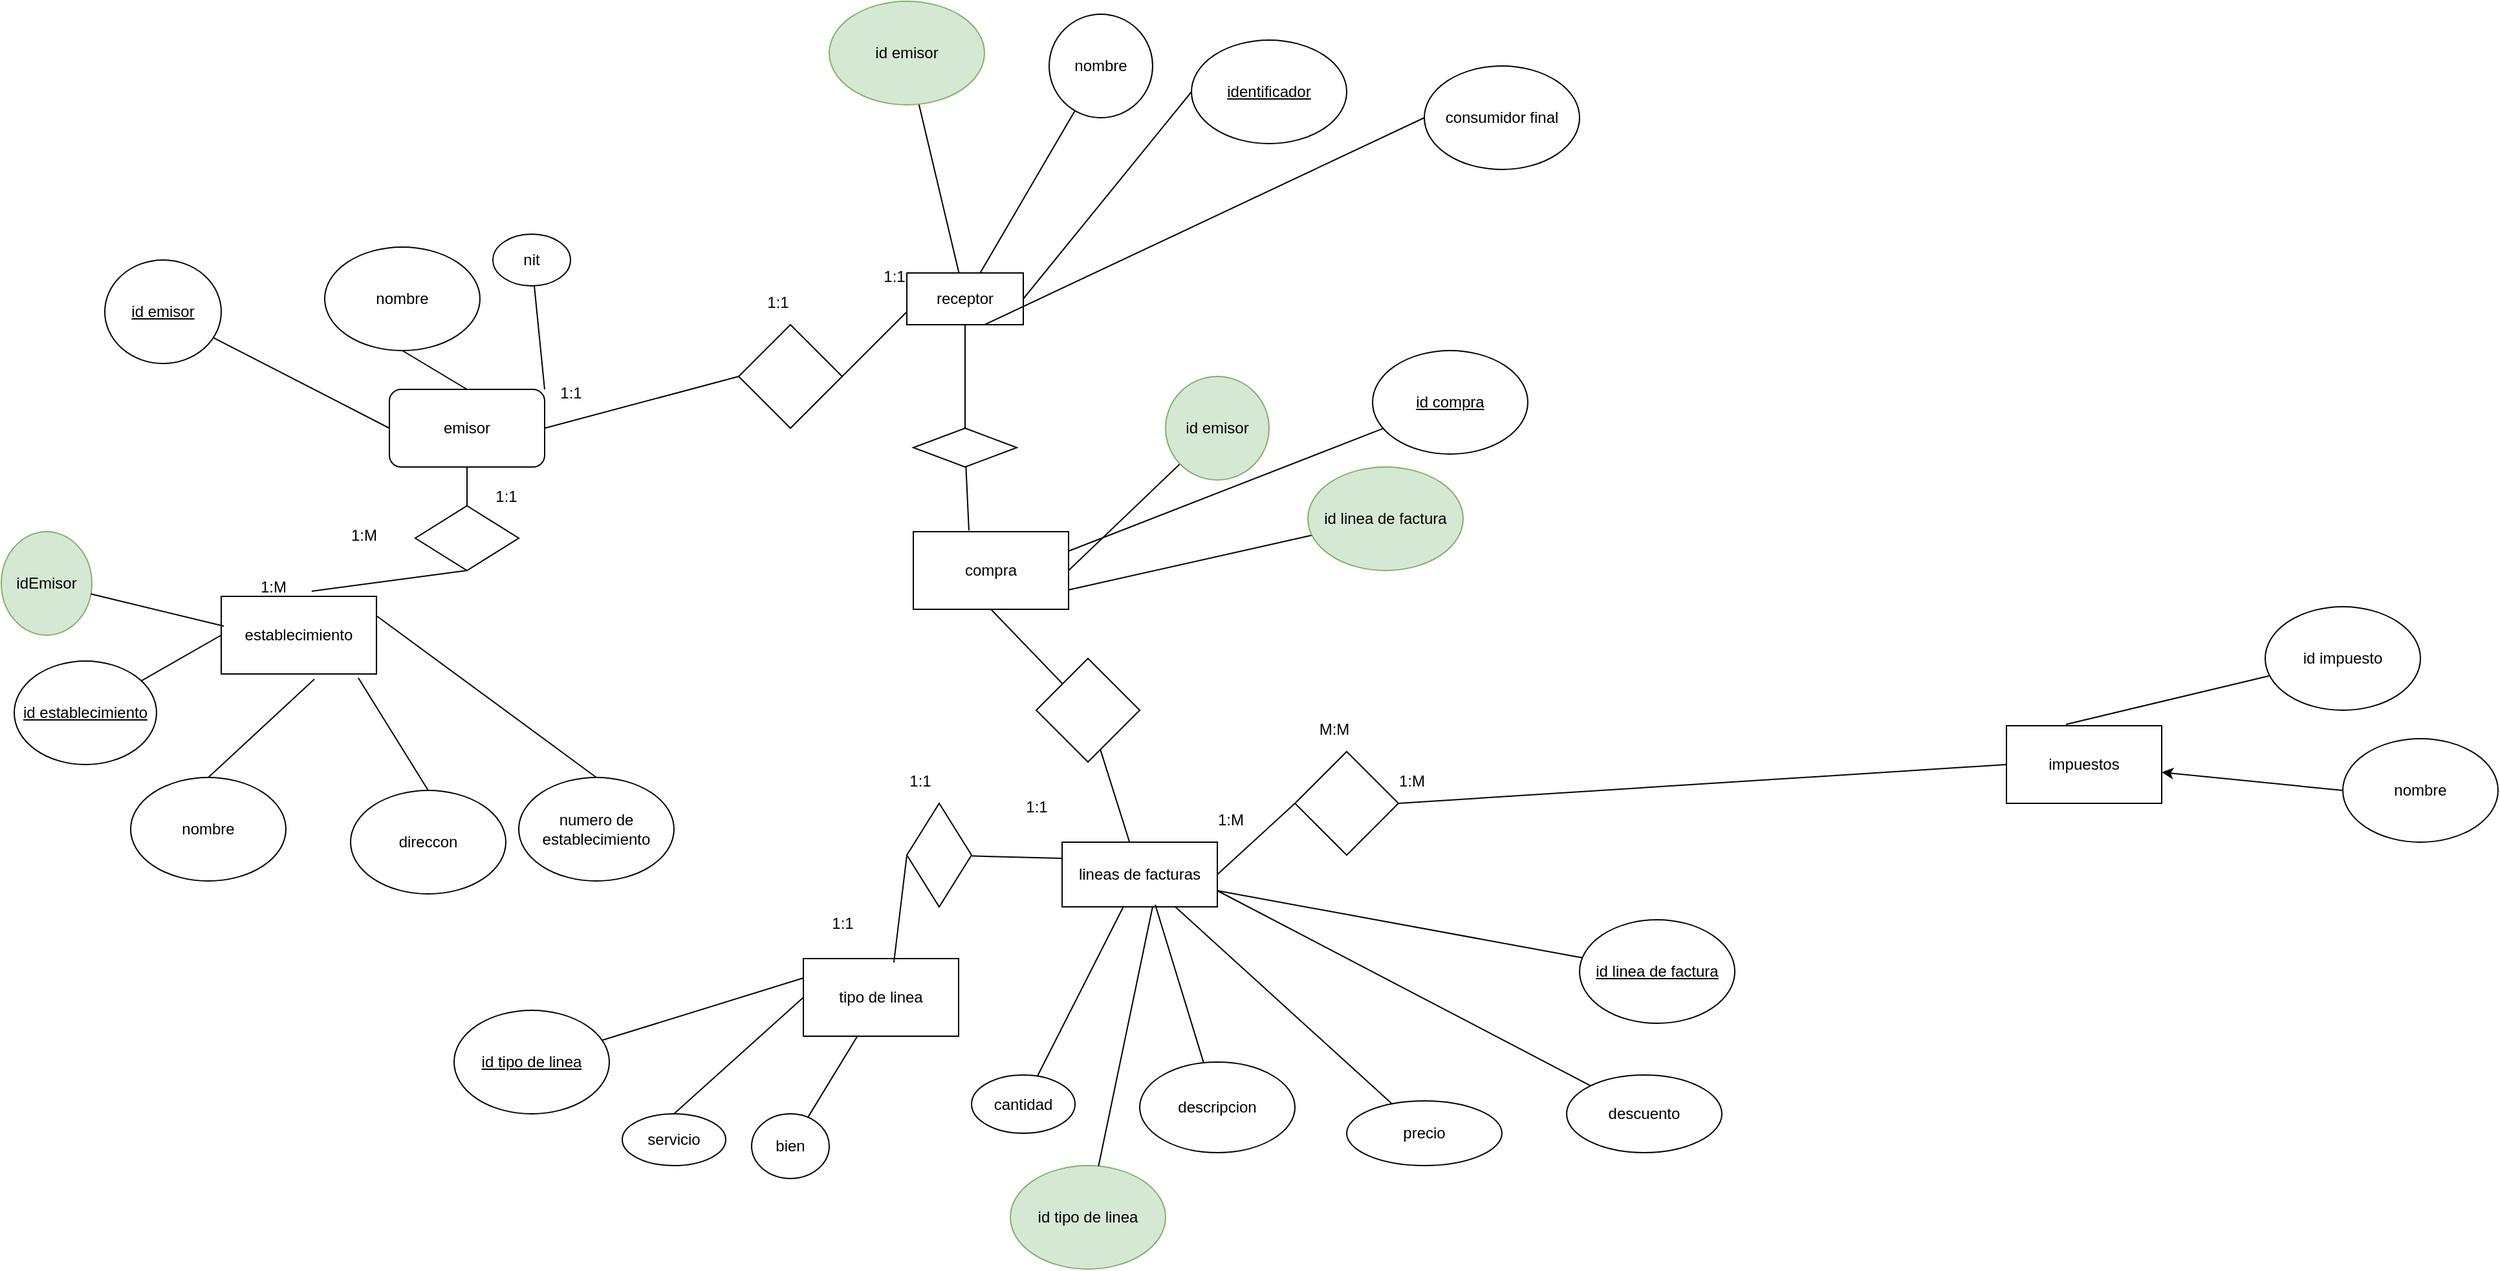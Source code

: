 <mxfile version="22.1.4" type="github">
  <diagram name="Page-1" id="UA9pDn7yf_OZCyPK_xhW">
    <mxGraphModel dx="1834" dy="1182" grid="1" gridSize="10" guides="1" tooltips="1" connect="1" arrows="1" fold="1" page="0" pageScale="1" pageWidth="850" pageHeight="1100" math="0" shadow="0">
      <root>
        <mxCell id="0" />
        <mxCell id="1" parent="0" />
        <mxCell id="GX3tsyWPHx_HMmt3CxA1-8" style="orthogonalLoop=1;jettySize=auto;html=1;exitX=0.5;exitY=0;exitDx=0;exitDy=0;entryX=0.5;entryY=1;entryDx=0;entryDy=0;rounded=0;endArrow=none;endFill=0;" edge="1" parent="1" source="GX3tsyWPHx_HMmt3CxA1-2" target="GX3tsyWPHx_HMmt3CxA1-3">
          <mxGeometry relative="1" as="geometry" />
        </mxCell>
        <mxCell id="GX3tsyWPHx_HMmt3CxA1-31" style="rounded=0;orthogonalLoop=1;jettySize=auto;html=1;exitX=1;exitY=0.5;exitDx=0;exitDy=0;entryX=0;entryY=0.5;entryDx=0;entryDy=0;endArrow=none;endFill=0;" edge="1" parent="1" source="GX3tsyWPHx_HMmt3CxA1-2" target="GX3tsyWPHx_HMmt3CxA1-30">
          <mxGeometry relative="1" as="geometry" />
        </mxCell>
        <mxCell id="GX3tsyWPHx_HMmt3CxA1-2" value="emisor" style="rounded=1;whiteSpace=wrap;html=1;" vertex="1" parent="1">
          <mxGeometry x="90" y="160" width="120" height="60" as="geometry" />
        </mxCell>
        <mxCell id="GX3tsyWPHx_HMmt3CxA1-3" value="nombre" style="ellipse;whiteSpace=wrap;html=1;" vertex="1" parent="1">
          <mxGeometry x="40" y="50" width="120" height="80" as="geometry" />
        </mxCell>
        <mxCell id="GX3tsyWPHx_HMmt3CxA1-10" style="rounded=0;orthogonalLoop=1;jettySize=auto;html=1;entryX=1;entryY=0;entryDx=0;entryDy=0;strokeColor=default;endArrow=none;endFill=0;" edge="1" parent="1" source="GX3tsyWPHx_HMmt3CxA1-4" target="GX3tsyWPHx_HMmt3CxA1-2">
          <mxGeometry relative="1" as="geometry" />
        </mxCell>
        <mxCell id="GX3tsyWPHx_HMmt3CxA1-4" value="nit" style="ellipse;whiteSpace=wrap;html=1;" vertex="1" parent="1">
          <mxGeometry x="170" y="40" width="60" height="40" as="geometry" />
        </mxCell>
        <mxCell id="GX3tsyWPHx_HMmt3CxA1-11" value="nombre" style="ellipse;whiteSpace=wrap;html=1;" vertex="1" parent="1">
          <mxGeometry x="-110" y="460" width="120" height="80" as="geometry" />
        </mxCell>
        <mxCell id="GX3tsyWPHx_HMmt3CxA1-14" style="rounded=0;orthogonalLoop=1;jettySize=auto;html=1;exitX=0.5;exitY=0;exitDx=0;exitDy=0;entryX=0.883;entryY=1.05;entryDx=0;entryDy=0;endArrow=none;endFill=0;entryPerimeter=0;" edge="1" parent="1" source="GX3tsyWPHx_HMmt3CxA1-12" target="GX3tsyWPHx_HMmt3CxA1-17">
          <mxGeometry relative="1" as="geometry">
            <mxPoint x="160" y="380" as="targetPoint" />
          </mxGeometry>
        </mxCell>
        <mxCell id="GX3tsyWPHx_HMmt3CxA1-12" value="direccon" style="ellipse;whiteSpace=wrap;html=1;" vertex="1" parent="1">
          <mxGeometry x="60" y="470" width="120" height="80" as="geometry" />
        </mxCell>
        <mxCell id="GX3tsyWPHx_HMmt3CxA1-13" style="rounded=0;orthogonalLoop=1;jettySize=auto;html=1;exitX=0.5;exitY=0;exitDx=0;exitDy=0;entryX=0.6;entryY=1.067;entryDx=0;entryDy=0;entryPerimeter=0;endArrow=none;endFill=0;" edge="1" parent="1" source="GX3tsyWPHx_HMmt3CxA1-11" target="GX3tsyWPHx_HMmt3CxA1-17">
          <mxGeometry relative="1" as="geometry">
            <mxPoint x="141.04" y="382.03" as="targetPoint" />
          </mxGeometry>
        </mxCell>
        <mxCell id="GX3tsyWPHx_HMmt3CxA1-17" value="establecimiento" style="rounded=0;whiteSpace=wrap;html=1;" vertex="1" parent="1">
          <mxGeometry x="-40" y="320" width="120" height="60" as="geometry" />
        </mxCell>
        <mxCell id="GX3tsyWPHx_HMmt3CxA1-19" style="rounded=0;orthogonalLoop=1;jettySize=auto;html=1;exitX=0.5;exitY=0;exitDx=0;exitDy=0;entryX=1;entryY=0.25;entryDx=0;entryDy=0;endArrow=none;endFill=0;" edge="1" parent="1" source="GX3tsyWPHx_HMmt3CxA1-18" target="GX3tsyWPHx_HMmt3CxA1-17">
          <mxGeometry relative="1" as="geometry" />
        </mxCell>
        <mxCell id="GX3tsyWPHx_HMmt3CxA1-18" value="numero de establecimiento" style="ellipse;whiteSpace=wrap;html=1;" vertex="1" parent="1">
          <mxGeometry x="190" y="460" width="120" height="80" as="geometry" />
        </mxCell>
        <mxCell id="GX3tsyWPHx_HMmt3CxA1-21" style="rounded=0;orthogonalLoop=1;jettySize=auto;html=1;entryX=0.5;entryY=1;entryDx=0;entryDy=0;endArrow=none;endFill=0;" edge="1" parent="1" source="GX3tsyWPHx_HMmt3CxA1-20" target="GX3tsyWPHx_HMmt3CxA1-2">
          <mxGeometry relative="1" as="geometry" />
        </mxCell>
        <mxCell id="GX3tsyWPHx_HMmt3CxA1-20" value="" style="rhombus;whiteSpace=wrap;html=1;" vertex="1" parent="1">
          <mxGeometry x="110" y="250" width="80" height="50" as="geometry" />
        </mxCell>
        <mxCell id="GX3tsyWPHx_HMmt3CxA1-22" style="rounded=0;orthogonalLoop=1;jettySize=auto;html=1;exitX=0.5;exitY=1;exitDx=0;exitDy=0;entryX=0.583;entryY=-0.067;entryDx=0;entryDy=0;entryPerimeter=0;endArrow=none;endFill=0;" edge="1" parent="1" source="GX3tsyWPHx_HMmt3CxA1-20" target="GX3tsyWPHx_HMmt3CxA1-17">
          <mxGeometry relative="1" as="geometry" />
        </mxCell>
        <mxCell id="GX3tsyWPHx_HMmt3CxA1-23" value="receptor" style="rounded=0;whiteSpace=wrap;html=1;" vertex="1" parent="1">
          <mxGeometry x="490" y="70" width="90" height="40" as="geometry" />
        </mxCell>
        <mxCell id="GX3tsyWPHx_HMmt3CxA1-27" style="rounded=0;orthogonalLoop=1;jettySize=auto;html=1;endArrow=none;endFill=0;" edge="1" parent="1" source="GX3tsyWPHx_HMmt3CxA1-24" target="GX3tsyWPHx_HMmt3CxA1-23">
          <mxGeometry relative="1" as="geometry" />
        </mxCell>
        <mxCell id="GX3tsyWPHx_HMmt3CxA1-24" value="nombre" style="ellipse;whiteSpace=wrap;html=1;" vertex="1" parent="1">
          <mxGeometry x="600" y="-130" width="80" height="80" as="geometry" />
        </mxCell>
        <mxCell id="GX3tsyWPHx_HMmt3CxA1-28" style="rounded=0;orthogonalLoop=1;jettySize=auto;html=1;exitX=0;exitY=0.5;exitDx=0;exitDy=0;entryX=1;entryY=0.5;entryDx=0;entryDy=0;endArrow=none;endFill=0;" edge="1" parent="1" source="GX3tsyWPHx_HMmt3CxA1-25" target="GX3tsyWPHx_HMmt3CxA1-23">
          <mxGeometry relative="1" as="geometry" />
        </mxCell>
        <mxCell id="GX3tsyWPHx_HMmt3CxA1-25" value="&lt;u&gt;identificador&lt;/u&gt;" style="ellipse;whiteSpace=wrap;html=1;" vertex="1" parent="1">
          <mxGeometry x="710" y="-110" width="120" height="80" as="geometry" />
        </mxCell>
        <mxCell id="GX3tsyWPHx_HMmt3CxA1-26" value="consumidor final" style="ellipse;whiteSpace=wrap;html=1;" vertex="1" parent="1">
          <mxGeometry x="890" y="-90" width="120" height="80" as="geometry" />
        </mxCell>
        <mxCell id="GX3tsyWPHx_HMmt3CxA1-29" style="rounded=0;orthogonalLoop=1;jettySize=auto;html=1;exitX=0;exitY=0.5;exitDx=0;exitDy=0;entryX=0.667;entryY=1;entryDx=0;entryDy=0;entryPerimeter=0;endArrow=none;endFill=0;" edge="1" parent="1" source="GX3tsyWPHx_HMmt3CxA1-26" target="GX3tsyWPHx_HMmt3CxA1-23">
          <mxGeometry relative="1" as="geometry" />
        </mxCell>
        <mxCell id="GX3tsyWPHx_HMmt3CxA1-37" style="rounded=0;orthogonalLoop=1;jettySize=auto;html=1;exitX=1;exitY=0.5;exitDx=0;exitDy=0;entryX=0;entryY=0.75;entryDx=0;entryDy=0;endArrow=none;endFill=0;" edge="1" parent="1" source="GX3tsyWPHx_HMmt3CxA1-30" target="GX3tsyWPHx_HMmt3CxA1-23">
          <mxGeometry relative="1" as="geometry" />
        </mxCell>
        <mxCell id="GX3tsyWPHx_HMmt3CxA1-30" value="" style="rhombus;whiteSpace=wrap;html=1;" vertex="1" parent="1">
          <mxGeometry x="360" y="110" width="80" height="80" as="geometry" />
        </mxCell>
        <mxCell id="GX3tsyWPHx_HMmt3CxA1-105" style="rounded=0;orthogonalLoop=1;jettySize=auto;html=1;endArrow=none;endFill=0;" edge="1" parent="1" source="GX3tsyWPHx_HMmt3CxA1-38" target="GX3tsyWPHx_HMmt3CxA1-103">
          <mxGeometry relative="1" as="geometry" />
        </mxCell>
        <mxCell id="GX3tsyWPHx_HMmt3CxA1-38" value="lineas de facturas" style="rounded=0;whiteSpace=wrap;html=1;" vertex="1" parent="1">
          <mxGeometry x="610" y="510" width="120" height="50" as="geometry" />
        </mxCell>
        <mxCell id="GX3tsyWPHx_HMmt3CxA1-41" value="tipo de linea" style="rounded=0;whiteSpace=wrap;html=1;" vertex="1" parent="1">
          <mxGeometry x="410" y="600" width="120" height="60" as="geometry" />
        </mxCell>
        <mxCell id="GX3tsyWPHx_HMmt3CxA1-45" style="rounded=0;orthogonalLoop=1;jettySize=auto;html=1;exitX=0.5;exitY=0;exitDx=0;exitDy=0;entryX=0;entryY=0.5;entryDx=0;entryDy=0;endArrow=none;endFill=0;" edge="1" parent="1" source="GX3tsyWPHx_HMmt3CxA1-42" target="GX3tsyWPHx_HMmt3CxA1-41">
          <mxGeometry relative="1" as="geometry" />
        </mxCell>
        <mxCell id="GX3tsyWPHx_HMmt3CxA1-42" value="servicio" style="ellipse;whiteSpace=wrap;html=1;" vertex="1" parent="1">
          <mxGeometry x="270" y="720" width="80" height="40" as="geometry" />
        </mxCell>
        <mxCell id="GX3tsyWPHx_HMmt3CxA1-44" value="" style="rounded=0;orthogonalLoop=1;jettySize=auto;html=1;endArrow=none;endFill=0;" edge="1" parent="1" source="GX3tsyWPHx_HMmt3CxA1-43" target="GX3tsyWPHx_HMmt3CxA1-41">
          <mxGeometry relative="1" as="geometry" />
        </mxCell>
        <mxCell id="GX3tsyWPHx_HMmt3CxA1-43" value="bien" style="ellipse;whiteSpace=wrap;html=1;" vertex="1" parent="1">
          <mxGeometry x="370" y="720" width="60" height="50" as="geometry" />
        </mxCell>
        <mxCell id="GX3tsyWPHx_HMmt3CxA1-47" style="rounded=0;orthogonalLoop=1;jettySize=auto;html=1;entryX=0;entryY=0.25;entryDx=0;entryDy=0;endArrow=none;endFill=0;" edge="1" parent="1" source="GX3tsyWPHx_HMmt3CxA1-46" target="GX3tsyWPHx_HMmt3CxA1-38">
          <mxGeometry relative="1" as="geometry" />
        </mxCell>
        <mxCell id="GX3tsyWPHx_HMmt3CxA1-46" value="" style="rhombus;whiteSpace=wrap;html=1;" vertex="1" parent="1">
          <mxGeometry x="490" y="480" width="50" height="80" as="geometry" />
        </mxCell>
        <mxCell id="GX3tsyWPHx_HMmt3CxA1-48" style="rounded=0;orthogonalLoop=1;jettySize=auto;html=1;exitX=0;exitY=0.5;exitDx=0;exitDy=0;entryX=0.583;entryY=0.05;entryDx=0;entryDy=0;entryPerimeter=0;endArrow=none;endFill=0;" edge="1" parent="1" source="GX3tsyWPHx_HMmt3CxA1-46" target="GX3tsyWPHx_HMmt3CxA1-41">
          <mxGeometry relative="1" as="geometry" />
        </mxCell>
        <mxCell id="GX3tsyWPHx_HMmt3CxA1-52" style="rounded=0;orthogonalLoop=1;jettySize=auto;html=1;exitX=0.5;exitY=0;exitDx=0;exitDy=0;endArrow=none;endFill=0;" edge="1" parent="1" source="GX3tsyWPHx_HMmt3CxA1-51" target="GX3tsyWPHx_HMmt3CxA1-23">
          <mxGeometry relative="1" as="geometry" />
        </mxCell>
        <mxCell id="GX3tsyWPHx_HMmt3CxA1-51" value="" style="rhombus;whiteSpace=wrap;html=1;" vertex="1" parent="1">
          <mxGeometry x="495" y="190" width="80" height="30" as="geometry" />
        </mxCell>
        <mxCell id="GX3tsyWPHx_HMmt3CxA1-58" style="rounded=0;orthogonalLoop=1;jettySize=auto;html=1;endArrow=none;endFill=0;" edge="1" parent="1" source="GX3tsyWPHx_HMmt3CxA1-54" target="GX3tsyWPHx_HMmt3CxA1-38">
          <mxGeometry relative="1" as="geometry" />
        </mxCell>
        <mxCell id="GX3tsyWPHx_HMmt3CxA1-54" value="cantidad" style="ellipse;whiteSpace=wrap;html=1;" vertex="1" parent="1">
          <mxGeometry x="540" y="690" width="80" height="45" as="geometry" />
        </mxCell>
        <mxCell id="GX3tsyWPHx_HMmt3CxA1-55" value="descripcion" style="ellipse;whiteSpace=wrap;html=1;" vertex="1" parent="1">
          <mxGeometry x="670" y="680" width="120" height="70" as="geometry" />
        </mxCell>
        <mxCell id="GX3tsyWPHx_HMmt3CxA1-60" style="rounded=0;orthogonalLoop=1;jettySize=auto;html=1;endArrow=none;endFill=0;" edge="1" parent="1" source="GX3tsyWPHx_HMmt3CxA1-56" target="GX3tsyWPHx_HMmt3CxA1-38">
          <mxGeometry relative="1" as="geometry" />
        </mxCell>
        <mxCell id="GX3tsyWPHx_HMmt3CxA1-56" value="precio" style="ellipse;whiteSpace=wrap;html=1;" vertex="1" parent="1">
          <mxGeometry x="830" y="710" width="120" height="50" as="geometry" />
        </mxCell>
        <mxCell id="GX3tsyWPHx_HMmt3CxA1-61" style="rounded=0;orthogonalLoop=1;jettySize=auto;html=1;entryX=1;entryY=0.75;entryDx=0;entryDy=0;endArrow=none;endFill=0;" edge="1" parent="1" source="GX3tsyWPHx_HMmt3CxA1-57" target="GX3tsyWPHx_HMmt3CxA1-38">
          <mxGeometry relative="1" as="geometry" />
        </mxCell>
        <mxCell id="GX3tsyWPHx_HMmt3CxA1-57" value="descuento" style="ellipse;whiteSpace=wrap;html=1;" vertex="1" parent="1">
          <mxGeometry x="1000" y="690" width="120" height="60" as="geometry" />
        </mxCell>
        <mxCell id="GX3tsyWPHx_HMmt3CxA1-59" style="rounded=0;orthogonalLoop=1;jettySize=auto;html=1;entryX=0.6;entryY=0.967;entryDx=0;entryDy=0;entryPerimeter=0;endArrow=none;endFill=0;" edge="1" parent="1" source="GX3tsyWPHx_HMmt3CxA1-55" target="GX3tsyWPHx_HMmt3CxA1-38">
          <mxGeometry relative="1" as="geometry" />
        </mxCell>
        <mxCell id="GX3tsyWPHx_HMmt3CxA1-65" style="rounded=0;orthogonalLoop=1;jettySize=auto;html=1;exitX=0;exitY=0.5;exitDx=0;exitDy=0;entryX=1;entryY=0.5;entryDx=0;entryDy=0;endArrow=none;endFill=0;" edge="1" parent="1" source="GX3tsyWPHx_HMmt3CxA1-62" target="GX3tsyWPHx_HMmt3CxA1-63">
          <mxGeometry relative="1" as="geometry" />
        </mxCell>
        <mxCell id="GX3tsyWPHx_HMmt3CxA1-62" value="impuestos" style="rounded=0;whiteSpace=wrap;html=1;" vertex="1" parent="1">
          <mxGeometry x="1340" y="420" width="120" height="60" as="geometry" />
        </mxCell>
        <mxCell id="GX3tsyWPHx_HMmt3CxA1-63" value="" style="rhombus;whiteSpace=wrap;html=1;" vertex="1" parent="1">
          <mxGeometry x="790" y="440" width="80" height="80" as="geometry" />
        </mxCell>
        <mxCell id="GX3tsyWPHx_HMmt3CxA1-64" style="rounded=0;orthogonalLoop=1;jettySize=auto;html=1;exitX=1;exitY=0.5;exitDx=0;exitDy=0;entryX=0;entryY=0.5;entryDx=0;entryDy=0;endArrow=none;endFill=0;" edge="1" parent="1" source="GX3tsyWPHx_HMmt3CxA1-38" target="GX3tsyWPHx_HMmt3CxA1-63">
          <mxGeometry relative="1" as="geometry" />
        </mxCell>
        <mxCell id="GX3tsyWPHx_HMmt3CxA1-67" style="rounded=0;orthogonalLoop=1;jettySize=auto;html=1;exitX=0;exitY=0.5;exitDx=0;exitDy=0;" edge="1" parent="1" source="GX3tsyWPHx_HMmt3CxA1-66" target="GX3tsyWPHx_HMmt3CxA1-62">
          <mxGeometry relative="1" as="geometry" />
        </mxCell>
        <mxCell id="GX3tsyWPHx_HMmt3CxA1-66" value="nombre" style="ellipse;whiteSpace=wrap;html=1;" vertex="1" parent="1">
          <mxGeometry x="1600" y="430" width="120" height="80" as="geometry" />
        </mxCell>
        <mxCell id="GX3tsyWPHx_HMmt3CxA1-69" style="rounded=0;orthogonalLoop=1;jettySize=auto;html=1;entryX=0;entryY=0.5;entryDx=0;entryDy=0;endArrow=none;endFill=0;" edge="1" parent="1" source="GX3tsyWPHx_HMmt3CxA1-68" target="GX3tsyWPHx_HMmt3CxA1-2">
          <mxGeometry relative="1" as="geometry" />
        </mxCell>
        <mxCell id="GX3tsyWPHx_HMmt3CxA1-68" value="&lt;u&gt;id emisor&lt;/u&gt;" style="ellipse;whiteSpace=wrap;html=1;" vertex="1" parent="1">
          <mxGeometry x="-130" y="60" width="90" height="80" as="geometry" />
        </mxCell>
        <mxCell id="GX3tsyWPHx_HMmt3CxA1-71" style="rounded=0;orthogonalLoop=1;jettySize=auto;html=1;entryX=0;entryY=0.5;entryDx=0;entryDy=0;endArrow=none;endFill=0;" edge="1" parent="1" source="GX3tsyWPHx_HMmt3CxA1-70" target="GX3tsyWPHx_HMmt3CxA1-17">
          <mxGeometry relative="1" as="geometry" />
        </mxCell>
        <mxCell id="GX3tsyWPHx_HMmt3CxA1-70" value="&lt;u&gt;id establecimiento&lt;/u&gt;" style="ellipse;whiteSpace=wrap;html=1;" vertex="1" parent="1">
          <mxGeometry x="-200" y="370" width="110" height="80" as="geometry" />
        </mxCell>
        <mxCell id="GX3tsyWPHx_HMmt3CxA1-72" value="id impuesto" style="ellipse;whiteSpace=wrap;html=1;" vertex="1" parent="1">
          <mxGeometry x="1540" y="328" width="120" height="80" as="geometry" />
        </mxCell>
        <mxCell id="GX3tsyWPHx_HMmt3CxA1-73" style="rounded=0;orthogonalLoop=1;jettySize=auto;html=1;entryX=0.383;entryY=-0.017;entryDx=0;entryDy=0;entryPerimeter=0;endArrow=none;endFill=0;" edge="1" parent="1" source="GX3tsyWPHx_HMmt3CxA1-72" target="GX3tsyWPHx_HMmt3CxA1-62">
          <mxGeometry relative="1" as="geometry" />
        </mxCell>
        <mxCell id="GX3tsyWPHx_HMmt3CxA1-75" style="rounded=0;orthogonalLoop=1;jettySize=auto;html=1;entryX=1;entryY=0.75;entryDx=0;entryDy=0;endArrow=none;endFill=0;" edge="1" parent="1" source="GX3tsyWPHx_HMmt3CxA1-74" target="GX3tsyWPHx_HMmt3CxA1-38">
          <mxGeometry relative="1" as="geometry" />
        </mxCell>
        <mxCell id="GX3tsyWPHx_HMmt3CxA1-74" value="&lt;u&gt;id linea de factura&lt;/u&gt;" style="ellipse;whiteSpace=wrap;html=1;" vertex="1" parent="1">
          <mxGeometry x="1010" y="570" width="120" height="80" as="geometry" />
        </mxCell>
        <mxCell id="GX3tsyWPHx_HMmt3CxA1-77" value="1:1" style="text;html=1;align=center;verticalAlign=middle;resizable=0;points=[];autosize=1;strokeColor=none;fillColor=none;" vertex="1" parent="1">
          <mxGeometry x="460" y="58" width="40" height="30" as="geometry" />
        </mxCell>
        <mxCell id="GX3tsyWPHx_HMmt3CxA1-78" value="1:1" style="text;html=1;align=center;verticalAlign=middle;resizable=0;points=[];autosize=1;strokeColor=none;fillColor=none;" vertex="1" parent="1">
          <mxGeometry x="210" y="148" width="40" height="30" as="geometry" />
        </mxCell>
        <mxCell id="GX3tsyWPHx_HMmt3CxA1-79" value="1:1" style="text;html=1;align=center;verticalAlign=middle;resizable=0;points=[];autosize=1;strokeColor=none;fillColor=none;" vertex="1" parent="1">
          <mxGeometry x="370" y="78" width="40" height="30" as="geometry" />
        </mxCell>
        <mxCell id="GX3tsyWPHx_HMmt3CxA1-80" value="1:M" style="text;html=1;align=center;verticalAlign=middle;resizable=0;points=[];autosize=1;strokeColor=none;fillColor=none;" vertex="1" parent="1">
          <mxGeometry x="-20" y="298" width="40" height="30" as="geometry" />
        </mxCell>
        <mxCell id="GX3tsyWPHx_HMmt3CxA1-81" value="1:1" style="text;html=1;align=center;verticalAlign=middle;resizable=0;points=[];autosize=1;strokeColor=none;fillColor=none;" vertex="1" parent="1">
          <mxGeometry x="160" y="228" width="40" height="30" as="geometry" />
        </mxCell>
        <mxCell id="GX3tsyWPHx_HMmt3CxA1-82" value="1:M" style="text;html=1;align=center;verticalAlign=middle;resizable=0;points=[];autosize=1;strokeColor=none;fillColor=none;" vertex="1" parent="1">
          <mxGeometry x="50" y="258" width="40" height="30" as="geometry" />
        </mxCell>
        <mxCell id="GX3tsyWPHx_HMmt3CxA1-86" value="1:1" style="text;html=1;align=center;verticalAlign=middle;resizable=0;points=[];autosize=1;strokeColor=none;fillColor=none;" vertex="1" parent="1">
          <mxGeometry x="420" y="558" width="40" height="30" as="geometry" />
        </mxCell>
        <mxCell id="GX3tsyWPHx_HMmt3CxA1-87" value="1:1" style="text;html=1;align=center;verticalAlign=middle;resizable=0;points=[];autosize=1;strokeColor=none;fillColor=none;" vertex="1" parent="1">
          <mxGeometry x="570" y="468" width="40" height="30" as="geometry" />
        </mxCell>
        <mxCell id="GX3tsyWPHx_HMmt3CxA1-88" value="1:1" style="text;html=1;align=center;verticalAlign=middle;resizable=0;points=[];autosize=1;strokeColor=none;fillColor=none;" vertex="1" parent="1">
          <mxGeometry x="480" y="448" width="40" height="30" as="geometry" />
        </mxCell>
        <mxCell id="GX3tsyWPHx_HMmt3CxA1-89" value="1:M" style="text;html=1;align=center;verticalAlign=middle;resizable=0;points=[];autosize=1;strokeColor=none;fillColor=none;" vertex="1" parent="1">
          <mxGeometry x="860" y="448" width="40" height="30" as="geometry" />
        </mxCell>
        <mxCell id="GX3tsyWPHx_HMmt3CxA1-90" value="1:M" style="text;html=1;align=center;verticalAlign=middle;resizable=0;points=[];autosize=1;strokeColor=none;fillColor=none;" vertex="1" parent="1">
          <mxGeometry x="720" y="478" width="40" height="30" as="geometry" />
        </mxCell>
        <mxCell id="GX3tsyWPHx_HMmt3CxA1-91" value="M:M" style="text;html=1;align=center;verticalAlign=middle;resizable=0;points=[];autosize=1;strokeColor=none;fillColor=none;" vertex="1" parent="1">
          <mxGeometry x="800" y="408" width="40" height="30" as="geometry" />
        </mxCell>
        <mxCell id="GX3tsyWPHx_HMmt3CxA1-92" value="idEmisor" style="ellipse;whiteSpace=wrap;html=1;fillColor=#d5e8d4;strokeColor=#82b366;" vertex="1" parent="1">
          <mxGeometry x="-210" y="270" width="70" height="80" as="geometry" />
        </mxCell>
        <mxCell id="GX3tsyWPHx_HMmt3CxA1-93" style="rounded=0;orthogonalLoop=1;jettySize=auto;html=1;entryX=0.017;entryY=0.383;entryDx=0;entryDy=0;entryPerimeter=0;endArrow=none;endFill=0;" edge="1" parent="1" source="GX3tsyWPHx_HMmt3CxA1-92" target="GX3tsyWPHx_HMmt3CxA1-17">
          <mxGeometry relative="1" as="geometry" />
        </mxCell>
        <mxCell id="GX3tsyWPHx_HMmt3CxA1-95" style="rounded=0;orthogonalLoop=1;jettySize=auto;html=1;endArrow=none;endFill=0;" edge="1" parent="1" source="GX3tsyWPHx_HMmt3CxA1-94" target="GX3tsyWPHx_HMmt3CxA1-23">
          <mxGeometry relative="1" as="geometry" />
        </mxCell>
        <mxCell id="GX3tsyWPHx_HMmt3CxA1-94" value="id emisor" style="ellipse;whiteSpace=wrap;html=1;fillColor=#d5e8d4;strokeColor=#82b366;" vertex="1" parent="1">
          <mxGeometry x="430" y="-140" width="120" height="80" as="geometry" />
        </mxCell>
        <mxCell id="GX3tsyWPHx_HMmt3CxA1-96" value="id tipo de linea" style="ellipse;whiteSpace=wrap;html=1;fillColor=#d5e8d4;strokeColor=#82b366;" vertex="1" parent="1">
          <mxGeometry x="570" y="760" width="120" height="80" as="geometry" />
        </mxCell>
        <mxCell id="GX3tsyWPHx_HMmt3CxA1-97" style="rounded=0;orthogonalLoop=1;jettySize=auto;html=1;entryX=0.583;entryY=1;entryDx=0;entryDy=0;entryPerimeter=0;endArrow=none;endFill=0;" edge="1" parent="1" source="GX3tsyWPHx_HMmt3CxA1-96" target="GX3tsyWPHx_HMmt3CxA1-38">
          <mxGeometry relative="1" as="geometry" />
        </mxCell>
        <mxCell id="GX3tsyWPHx_HMmt3CxA1-99" style="rounded=0;orthogonalLoop=1;jettySize=auto;html=1;entryX=0;entryY=0.25;entryDx=0;entryDy=0;endArrow=none;endFill=0;" edge="1" parent="1" source="GX3tsyWPHx_HMmt3CxA1-98" target="GX3tsyWPHx_HMmt3CxA1-41">
          <mxGeometry relative="1" as="geometry" />
        </mxCell>
        <mxCell id="GX3tsyWPHx_HMmt3CxA1-98" value="&lt;u&gt;id tipo de linea&lt;/u&gt;" style="ellipse;whiteSpace=wrap;html=1;" vertex="1" parent="1">
          <mxGeometry x="140" y="640" width="120" height="80" as="geometry" />
        </mxCell>
        <mxCell id="GX3tsyWPHx_HMmt3CxA1-100" value="compra" style="rounded=0;whiteSpace=wrap;html=1;" vertex="1" parent="1">
          <mxGeometry x="495" y="270" width="120" height="60" as="geometry" />
        </mxCell>
        <mxCell id="GX3tsyWPHx_HMmt3CxA1-101" style="rounded=0;orthogonalLoop=1;jettySize=auto;html=1;entryX=0.358;entryY=-0.017;entryDx=0;entryDy=0;entryPerimeter=0;endArrow=none;endFill=0;" edge="1" parent="1" source="GX3tsyWPHx_HMmt3CxA1-51" target="GX3tsyWPHx_HMmt3CxA1-100">
          <mxGeometry relative="1" as="geometry" />
        </mxCell>
        <mxCell id="GX3tsyWPHx_HMmt3CxA1-104" style="rounded=0;orthogonalLoop=1;jettySize=auto;html=1;entryX=0.5;entryY=1;entryDx=0;entryDy=0;endArrow=none;endFill=0;" edge="1" parent="1" source="GX3tsyWPHx_HMmt3CxA1-103" target="GX3tsyWPHx_HMmt3CxA1-100">
          <mxGeometry relative="1" as="geometry" />
        </mxCell>
        <mxCell id="GX3tsyWPHx_HMmt3CxA1-103" value="" style="rhombus;whiteSpace=wrap;html=1;" vertex="1" parent="1">
          <mxGeometry x="590" y="368" width="80" height="80" as="geometry" />
        </mxCell>
        <mxCell id="GX3tsyWPHx_HMmt3CxA1-110" style="rounded=0;orthogonalLoop=1;jettySize=auto;html=1;entryX=1;entryY=0.5;entryDx=0;entryDy=0;endArrow=none;endFill=0;" edge="1" parent="1" source="GX3tsyWPHx_HMmt3CxA1-106" target="GX3tsyWPHx_HMmt3CxA1-100">
          <mxGeometry relative="1" as="geometry" />
        </mxCell>
        <mxCell id="GX3tsyWPHx_HMmt3CxA1-106" value="id emisor" style="ellipse;whiteSpace=wrap;html=1;fillColor=#d5e8d4;strokeColor=#82b366;" vertex="1" parent="1">
          <mxGeometry x="690" y="150" width="80" height="80" as="geometry" />
        </mxCell>
        <mxCell id="GX3tsyWPHx_HMmt3CxA1-112" style="rounded=0;orthogonalLoop=1;jettySize=auto;html=1;entryX=1;entryY=0.25;entryDx=0;entryDy=0;endArrow=none;endFill=0;" edge="1" parent="1" source="GX3tsyWPHx_HMmt3CxA1-107" target="GX3tsyWPHx_HMmt3CxA1-100">
          <mxGeometry relative="1" as="geometry" />
        </mxCell>
        <mxCell id="GX3tsyWPHx_HMmt3CxA1-107" value="&lt;u&gt;id compra&lt;/u&gt;" style="ellipse;whiteSpace=wrap;html=1;" vertex="1" parent="1">
          <mxGeometry x="850" y="130" width="120" height="80" as="geometry" />
        </mxCell>
        <mxCell id="GX3tsyWPHx_HMmt3CxA1-111" style="rounded=0;orthogonalLoop=1;jettySize=auto;html=1;entryX=1;entryY=0.75;entryDx=0;entryDy=0;endArrow=none;endFill=0;" edge="1" parent="1" source="GX3tsyWPHx_HMmt3CxA1-108" target="GX3tsyWPHx_HMmt3CxA1-100">
          <mxGeometry relative="1" as="geometry" />
        </mxCell>
        <mxCell id="GX3tsyWPHx_HMmt3CxA1-108" value="id linea de factura" style="ellipse;whiteSpace=wrap;html=1;fillColor=#d5e8d4;strokeColor=#82b366;" vertex="1" parent="1">
          <mxGeometry x="800" y="220" width="120" height="80" as="geometry" />
        </mxCell>
      </root>
    </mxGraphModel>
  </diagram>
</mxfile>
